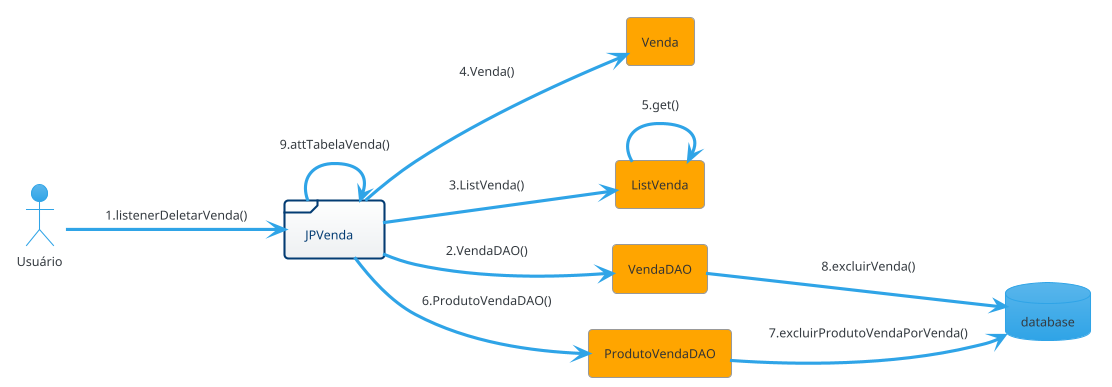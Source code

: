 @startuml
!theme cerulean
left to right direction

actor Usuário
agent Venda
agent ListVenda
database database
frame JPVenda 
agent VendaDAO
agent ProdutoVendaDAO 

Usuário --> JPVenda : 1.listenerDeletarVenda()
JPVenda --> VendaDAO : 2.VendaDAO()
JPVenda --> ListVenda: 3.ListVenda()
JPVenda --> Venda : 4.Venda()
ListVenda --> ListVenda : 5.get()
JPVenda --> ProdutoVendaDAO : 6.ProdutoVendaDAO()
ProdutoVendaDAO --> database: 7.excluirProdutoVendaPorVenda()
VendaDAO --> database: 8.excluirVenda()
JPVenda --> JPVenda : 9.attTabelaVenda()

@enduml